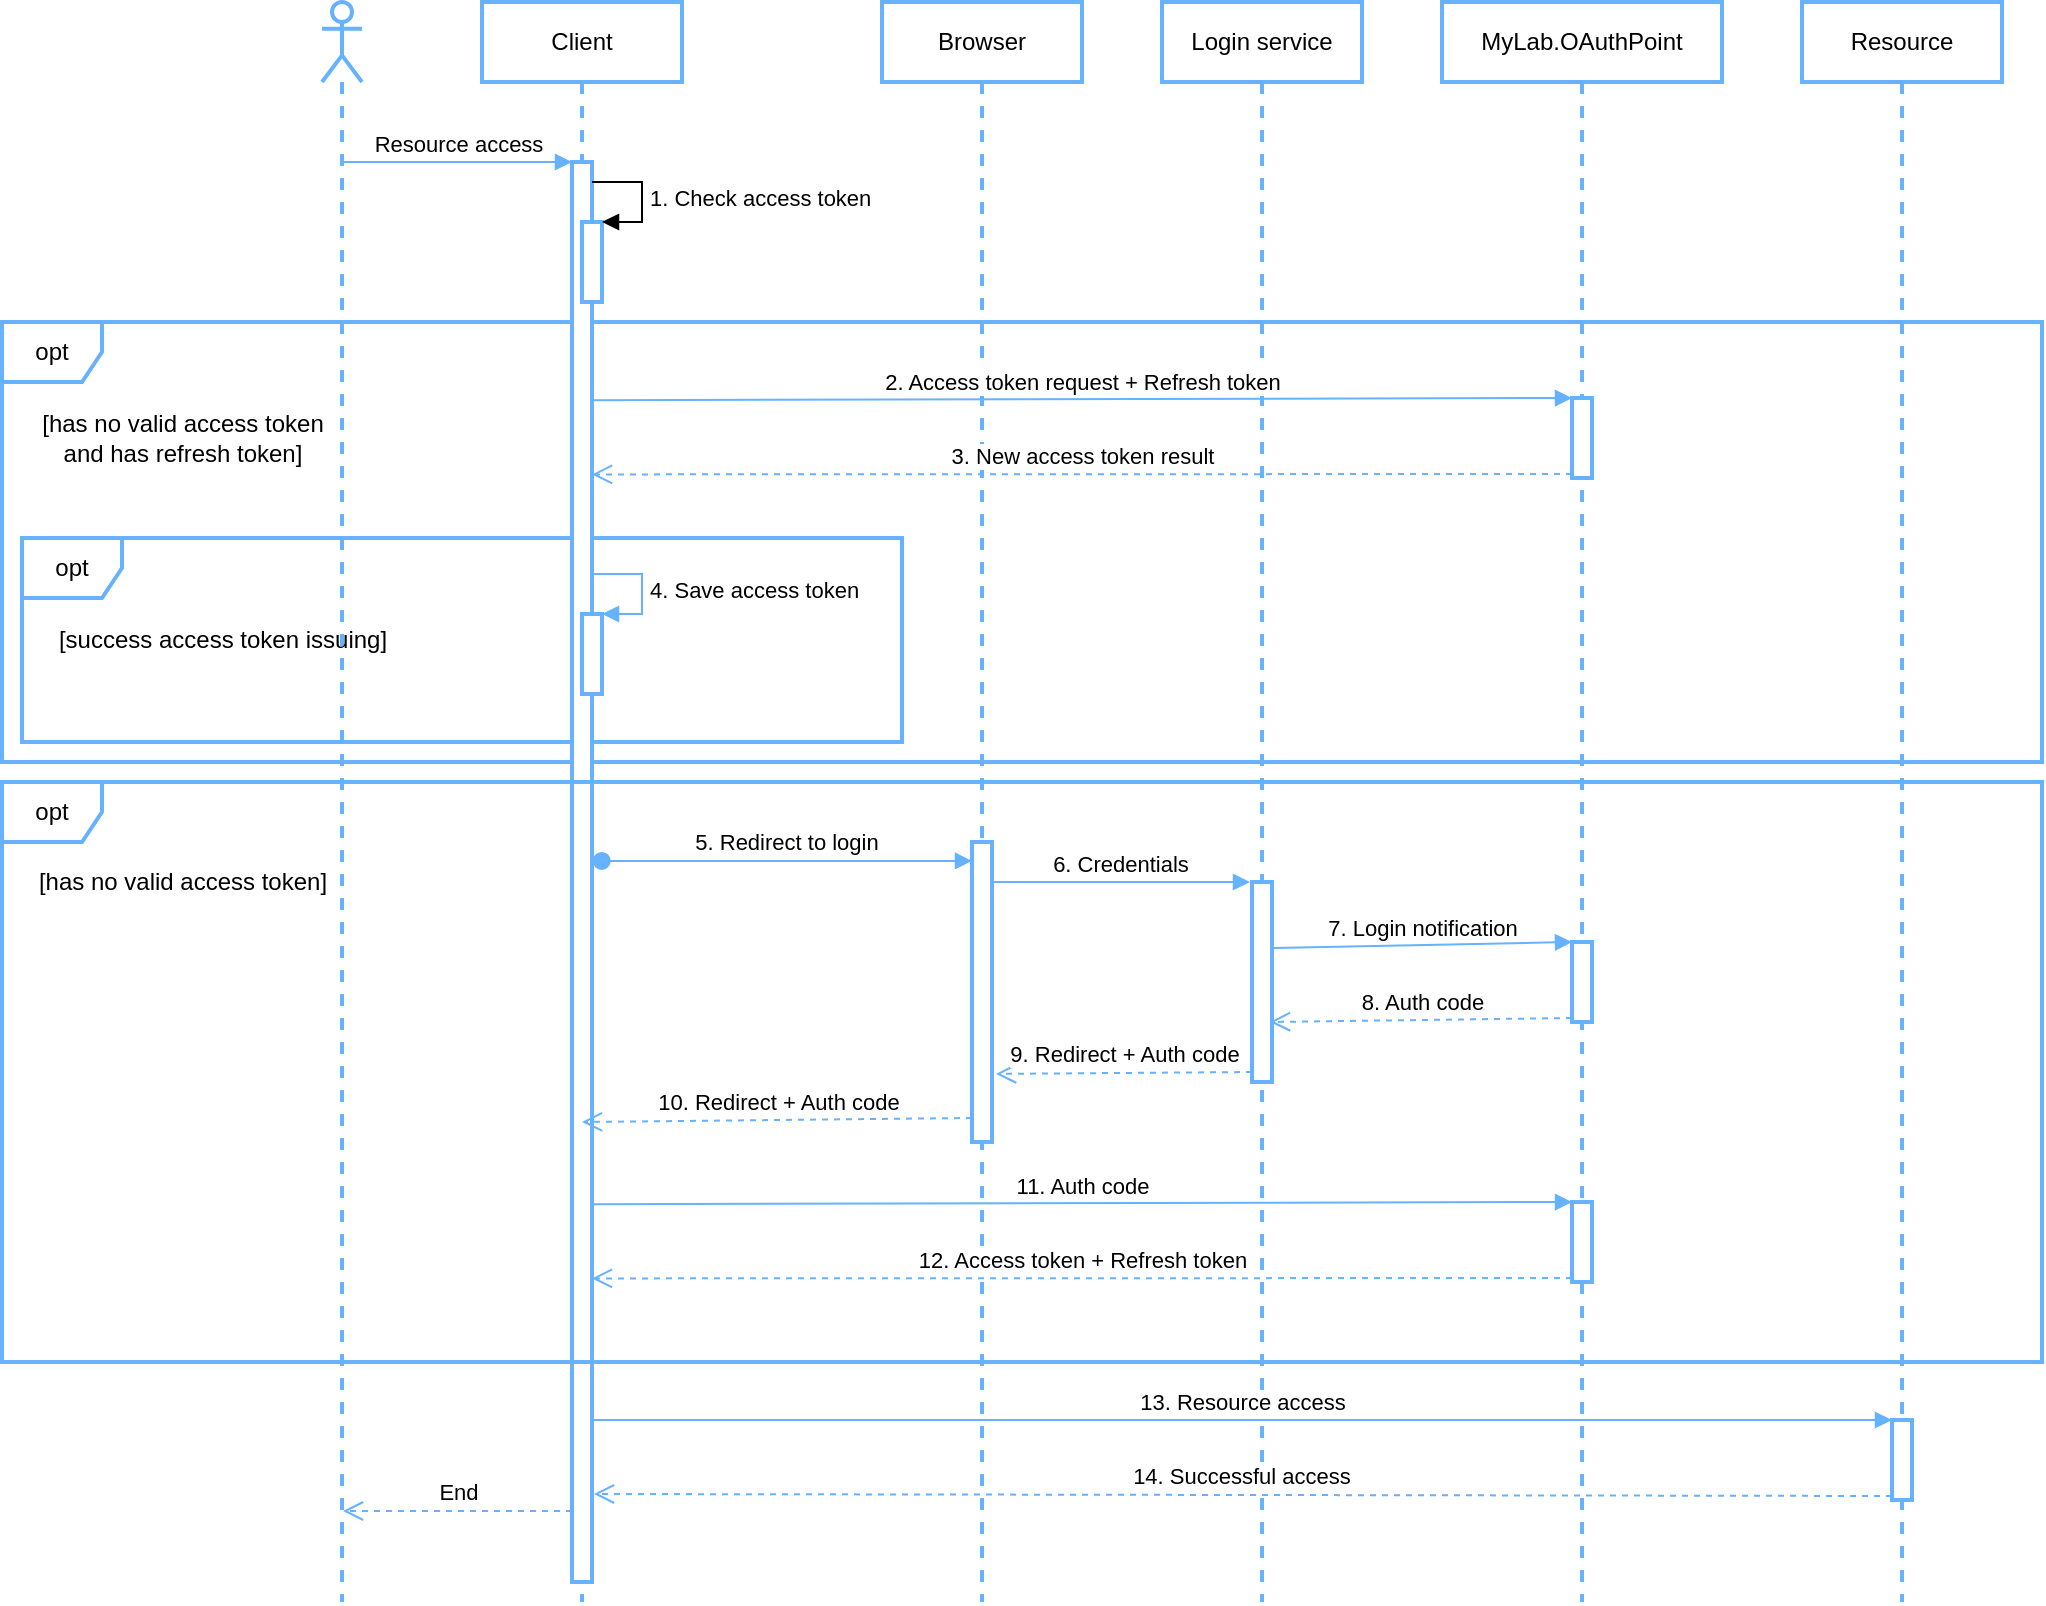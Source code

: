 <mxfile version="12.6.5" type="device" pages="4"><diagram id="ETTODQLD-xAEtqSpj9Vq" name="sequence"><mxGraphModel dx="1086" dy="966" grid="1" gridSize="10" guides="1" tooltips="1" connect="1" arrows="1" fold="1" page="1" pageScale="1" pageWidth="1100" pageHeight="850" math="0" shadow="0"><root><mxCell id="0"/><mxCell id="1" parent="0"/><mxCell id="AQwPCPI1l0afZpBtzrzy-68" value="opt" style="shape=umlFrame;whiteSpace=wrap;html=1;strokeColor=#66B2FF;strokeWidth=2;width=50;height=30;" parent="1" vertex="1"><mxGeometry x="40" y="298" width="440" height="102" as="geometry"/></mxCell><mxCell id="AQwPCPI1l0afZpBtzrzy-58" value="opt" style="shape=umlFrame;whiteSpace=wrap;html=1;strokeColor=#66B2FF;strokeWidth=2;width=50;height=30;" parent="1" vertex="1"><mxGeometry x="30" y="190" width="1020" height="220" as="geometry"/></mxCell><mxCell id="AQwPCPI1l0afZpBtzrzy-36" value="Client" style="shape=umlLifeline;perimeter=lifelinePerimeter;whiteSpace=wrap;html=1;container=1;collapsible=0;recursiveResize=0;outlineConnect=0;strokeColor=#66B2FF;strokeWidth=2;" parent="1" vertex="1"><mxGeometry x="270" y="30" width="100" height="800" as="geometry"/></mxCell><mxCell id="AQwPCPI1l0afZpBtzrzy-52" value="" style="html=1;points=[];perimeter=orthogonalPerimeter;strokeColor=#66B2FF;strokeWidth=2;" parent="AQwPCPI1l0afZpBtzrzy-36" vertex="1"><mxGeometry x="45" y="80" width="10" height="710" as="geometry"/></mxCell><mxCell id="AQwPCPI1l0afZpBtzrzy-55" value="" style="html=1;points=[];perimeter=orthogonalPerimeter;strokeColor=#66B2FF;strokeWidth=2;" parent="AQwPCPI1l0afZpBtzrzy-36" vertex="1"><mxGeometry x="50" y="110" width="10" height="40" as="geometry"/></mxCell><mxCell id="AQwPCPI1l0afZpBtzrzy-56" value="1. Check access token" style="edgeStyle=orthogonalEdgeStyle;html=1;align=left;spacingLeft=2;endArrow=block;rounded=0;entryX=1;entryY=0;" parent="AQwPCPI1l0afZpBtzrzy-36" target="AQwPCPI1l0afZpBtzrzy-55" edge="1"><mxGeometry relative="1" as="geometry"><mxPoint x="55" y="90" as="sourcePoint"/><Array as="points"><mxPoint x="80" y="90"/></Array></mxGeometry></mxCell><mxCell id="AQwPCPI1l0afZpBtzrzy-77" value="" style="html=1;points=[];perimeter=orthogonalPerimeter;strokeColor=#66B2FF;strokeWidth=2;" parent="AQwPCPI1l0afZpBtzrzy-36" vertex="1"><mxGeometry x="50" y="306" width="10" height="40" as="geometry"/></mxCell><mxCell id="AQwPCPI1l0afZpBtzrzy-78" value="4. Save access token" style="edgeStyle=orthogonalEdgeStyle;html=1;align=left;spacingLeft=2;endArrow=block;rounded=0;entryX=1;entryY=0;strokeColor=#66B2FF;" parent="AQwPCPI1l0afZpBtzrzy-36" target="AQwPCPI1l0afZpBtzrzy-77" edge="1"><mxGeometry relative="1" as="geometry"><mxPoint x="55" y="286" as="sourcePoint"/><Array as="points"><mxPoint x="80" y="286"/></Array></mxGeometry></mxCell><mxCell id="AQwPCPI1l0afZpBtzrzy-37" value="Browser" style="shape=umlLifeline;perimeter=lifelinePerimeter;whiteSpace=wrap;html=1;container=1;collapsible=0;recursiveResize=0;outlineConnect=0;strokeColor=#66B2FF;strokeWidth=2;" parent="1" vertex="1"><mxGeometry x="470" y="30" width="100" height="800" as="geometry"/></mxCell><mxCell id="AQwPCPI1l0afZpBtzrzy-38" value="Login service" style="shape=umlLifeline;perimeter=lifelinePerimeter;whiteSpace=wrap;html=1;container=1;collapsible=0;recursiveResize=0;outlineConnect=0;strokeColor=#66B2FF;strokeWidth=2;" parent="1" vertex="1"><mxGeometry x="610" y="30" width="100" height="800" as="geometry"/></mxCell><mxCell id="AQwPCPI1l0afZpBtzrzy-39" value="MyLab.OAuthPoint" style="shape=umlLifeline;perimeter=lifelinePerimeter;whiteSpace=wrap;html=1;container=1;collapsible=0;recursiveResize=0;outlineConnect=0;strokeColor=#66B2FF;strokeWidth=2;" parent="1" vertex="1"><mxGeometry x="750" y="30" width="140" height="800" as="geometry"/></mxCell><mxCell id="AQwPCPI1l0afZpBtzrzy-48" value="" style="shape=umlLifeline;participant=umlActor;perimeter=lifelinePerimeter;whiteSpace=wrap;html=1;container=1;collapsible=0;recursiveResize=0;verticalAlign=top;spacingTop=36;labelBackgroundColor=#ffffff;outlineConnect=0;strokeColor=#66B2FF;strokeWidth=2;" parent="1" vertex="1"><mxGeometry x="190" y="30" width="20" height="800" as="geometry"/></mxCell><mxCell id="AQwPCPI1l0afZpBtzrzy-53" value="Resource access" style="html=1;verticalAlign=bottom;endArrow=block;entryX=0;entryY=0;strokeColor=#66B2FF;" parent="1" source="AQwPCPI1l0afZpBtzrzy-48" target="AQwPCPI1l0afZpBtzrzy-52" edge="1"><mxGeometry relative="1" as="geometry"><mxPoint x="245" y="110" as="sourcePoint"/></mxGeometry></mxCell><mxCell id="AQwPCPI1l0afZpBtzrzy-54" value="End" style="html=1;verticalAlign=bottom;endArrow=open;dashed=1;endSize=8;exitX=0;exitY=0.95;strokeColor=#66B2FF;" parent="1" source="AQwPCPI1l0afZpBtzrzy-52" target="AQwPCPI1l0afZpBtzrzy-48" edge="1"><mxGeometry relative="1" as="geometry"><mxPoint x="245" y="186" as="targetPoint"/></mxGeometry></mxCell><mxCell id="AQwPCPI1l0afZpBtzrzy-62" value="Resource" style="shape=umlLifeline;perimeter=lifelinePerimeter;whiteSpace=wrap;html=1;container=1;collapsible=0;recursiveResize=0;outlineConnect=0;strokeColor=#66B2FF;strokeWidth=2;" parent="1" vertex="1"><mxGeometry x="930" y="30" width="100" height="800" as="geometry"/></mxCell><mxCell id="AQwPCPI1l0afZpBtzrzy-100" value="" style="html=1;points=[];perimeter=orthogonalPerimeter;strokeColor=#66B2FF;strokeWidth=2;" parent="AQwPCPI1l0afZpBtzrzy-62" vertex="1"><mxGeometry x="45" y="709" width="10" height="40" as="geometry"/></mxCell><mxCell id="AQwPCPI1l0afZpBtzrzy-74" value="" style="html=1;points=[];perimeter=orthogonalPerimeter;strokeColor=#66B2FF;strokeWidth=2;" parent="1" vertex="1"><mxGeometry x="815" y="228" width="10" height="40" as="geometry"/></mxCell><mxCell id="AQwPCPI1l0afZpBtzrzy-75" value="2. Access token request + Refresh token" style="html=1;verticalAlign=bottom;endArrow=block;entryX=0;entryY=0;strokeColor=#66B2FF;exitX=1.1;exitY=0.273;exitDx=0;exitDy=0;exitPerimeter=0;" parent="1" target="AQwPCPI1l0afZpBtzrzy-74" edge="1"><mxGeometry relative="1" as="geometry"><mxPoint x="326" y="229.1" as="sourcePoint"/></mxGeometry></mxCell><mxCell id="AQwPCPI1l0afZpBtzrzy-76" value="3. New access token result" style="html=1;verticalAlign=bottom;endArrow=open;dashed=1;endSize=8;exitX=0;exitY=0.95;strokeColor=#66B2FF;entryX=1;entryY=0.326;entryDx=0;entryDy=0;entryPerimeter=0;" parent="1" source="AQwPCPI1l0afZpBtzrzy-74" edge="1"><mxGeometry relative="1" as="geometry"><mxPoint x="325" y="266.2" as="targetPoint"/></mxGeometry></mxCell><mxCell id="AQwPCPI1l0afZpBtzrzy-70" value="[success access token issuing]" style="text;html=1;align=center;verticalAlign=middle;resizable=0;points=[];autosize=1;" parent="1" vertex="1"><mxGeometry x="50" y="339" width="180" height="20" as="geometry"/></mxCell><mxCell id="AQwPCPI1l0afZpBtzrzy-60" value="[has no valid access token &lt;br&gt;and has refresh token]" style="text;html=1;align=center;verticalAlign=middle;resizable=0;points=[];autosize=1;" parent="1" vertex="1"><mxGeometry x="40" y="233" width="160" height="30" as="geometry"/></mxCell><mxCell id="AQwPCPI1l0afZpBtzrzy-79" value="opt" style="shape=umlFrame;whiteSpace=wrap;html=1;strokeColor=#66B2FF;strokeWidth=2;width=50;height=30;" parent="1" vertex="1"><mxGeometry x="30" y="420" width="1020" height="290" as="geometry"/></mxCell><mxCell id="AQwPCPI1l0afZpBtzrzy-80" value="[has no valid access token]" style="text;html=1;align=center;verticalAlign=middle;resizable=0;points=[];autosize=1;" parent="1" vertex="1"><mxGeometry x="40" y="460" width="160" height="20" as="geometry"/></mxCell><mxCell id="AQwPCPI1l0afZpBtzrzy-88" value="" style="html=1;points=[];perimeter=orthogonalPerimeter;strokeColor=#66B2FF;strokeWidth=2;" parent="1" vertex="1"><mxGeometry x="515" y="450" width="10" height="150" as="geometry"/></mxCell><mxCell id="AQwPCPI1l0afZpBtzrzy-89" value="5. Redirect to login" style="html=1;verticalAlign=bottom;startArrow=oval;endArrow=block;startSize=8;strokeColor=#66B2FF;exitX=0.294;exitY=0.136;exitDx=0;exitDy=0;exitPerimeter=0;" parent="1" source="AQwPCPI1l0afZpBtzrzy-79" target="AQwPCPI1l0afZpBtzrzy-88" edge="1"><mxGeometry relative="1" as="geometry"><mxPoint x="605" y="450" as="sourcePoint"/></mxGeometry></mxCell><mxCell id="AQwPCPI1l0afZpBtzrzy-90" value="" style="html=1;points=[];perimeter=orthogonalPerimeter;strokeColor=#66B2FF;strokeWidth=2;" parent="1" vertex="1"><mxGeometry x="655" y="470" width="10" height="100" as="geometry"/></mxCell><mxCell id="AQwPCPI1l0afZpBtzrzy-91" value="6. Credentials" style="html=1;verticalAlign=bottom;endArrow=block;entryX=0;entryY=0;strokeColor=#66B2FF;" parent="1" edge="1"><mxGeometry relative="1" as="geometry"><mxPoint x="524" y="470" as="sourcePoint"/><mxPoint x="654" y="470" as="targetPoint"/></mxGeometry></mxCell><mxCell id="AQwPCPI1l0afZpBtzrzy-92" value="9. Redirect + Auth code" style="html=1;verticalAlign=bottom;endArrow=open;dashed=1;endSize=8;exitX=0;exitY=0.95;strokeColor=#66B2FF;entryX=1.2;entryY=0.773;entryDx=0;entryDy=0;entryPerimeter=0;" parent="1" source="AQwPCPI1l0afZpBtzrzy-90" target="AQwPCPI1l0afZpBtzrzy-88" edge="1"><mxGeometry relative="1" as="geometry"><mxPoint x="585" y="546" as="targetPoint"/></mxGeometry></mxCell><mxCell id="AQwPCPI1l0afZpBtzrzy-93" value="" style="html=1;points=[];perimeter=orthogonalPerimeter;strokeColor=#66B2FF;strokeWidth=2;" parent="1" vertex="1"><mxGeometry x="815" y="500" width="10" height="40" as="geometry"/></mxCell><mxCell id="AQwPCPI1l0afZpBtzrzy-94" value="7. Login notification" style="html=1;verticalAlign=bottom;endArrow=block;entryX=0;entryY=0;strokeColor=#66B2FF;exitX=1.1;exitY=0.33;exitDx=0;exitDy=0;exitPerimeter=0;" parent="1" source="AQwPCPI1l0afZpBtzrzy-90" target="AQwPCPI1l0afZpBtzrzy-93" edge="1"><mxGeometry relative="1" as="geometry"><mxPoint x="664" y="500" as="sourcePoint"/></mxGeometry></mxCell><mxCell id="AQwPCPI1l0afZpBtzrzy-95" value="8. Auth code" style="html=1;verticalAlign=bottom;endArrow=open;dashed=1;endSize=8;exitX=0;exitY=0.95;strokeColor=#66B2FF;entryX=0.9;entryY=0.7;entryDx=0;entryDy=0;entryPerimeter=0;" parent="1" source="AQwPCPI1l0afZpBtzrzy-93" target="AQwPCPI1l0afZpBtzrzy-90" edge="1"><mxGeometry relative="1" as="geometry"><mxPoint x="775" y="576" as="targetPoint"/></mxGeometry></mxCell><mxCell id="AQwPCPI1l0afZpBtzrzy-96" value="10. Redirect + Auth code" style="html=1;verticalAlign=bottom;endArrow=open;dashed=1;endSize=8;strokeColor=#66B2FF;exitX=0;exitY=0.92;exitDx=0;exitDy=0;exitPerimeter=0;" parent="1" source="AQwPCPI1l0afZpBtzrzy-88" edge="1"><mxGeometry relative="1" as="geometry"><mxPoint x="660" y="590" as="sourcePoint"/><mxPoint x="320" y="590" as="targetPoint"/></mxGeometry></mxCell><mxCell id="AQwPCPI1l0afZpBtzrzy-97" value="" style="html=1;points=[];perimeter=orthogonalPerimeter;strokeColor=#66B2FF;strokeWidth=2;" parent="1" vertex="1"><mxGeometry x="815" y="630" width="10" height="40" as="geometry"/></mxCell><mxCell id="AQwPCPI1l0afZpBtzrzy-98" value="11. Auth code" style="html=1;verticalAlign=bottom;endArrow=block;entryX=0;entryY=0;strokeColor=#66B2FF;exitX=1.1;exitY=0.273;exitDx=0;exitDy=0;exitPerimeter=0;" parent="1" target="AQwPCPI1l0afZpBtzrzy-97" edge="1"><mxGeometry relative="1" as="geometry"><mxPoint x="326" y="631.1" as="sourcePoint"/></mxGeometry></mxCell><mxCell id="AQwPCPI1l0afZpBtzrzy-99" value="12. Access token + Refresh token" style="html=1;verticalAlign=bottom;endArrow=open;dashed=1;endSize=8;exitX=0;exitY=0.95;strokeColor=#66B2FF;entryX=1;entryY=0.326;entryDx=0;entryDy=0;entryPerimeter=0;" parent="1" source="AQwPCPI1l0afZpBtzrzy-97" edge="1"><mxGeometry relative="1" as="geometry"><mxPoint x="325" y="668.2" as="targetPoint"/></mxGeometry></mxCell><mxCell id="AQwPCPI1l0afZpBtzrzy-101" value="13. Resource access" style="html=1;verticalAlign=bottom;endArrow=block;entryX=0;entryY=0;strokeColor=#66B2FF;" parent="1" target="AQwPCPI1l0afZpBtzrzy-100" edge="1"><mxGeometry relative="1" as="geometry"><mxPoint x="325" y="739" as="sourcePoint"/></mxGeometry></mxCell><mxCell id="AQwPCPI1l0afZpBtzrzy-102" value="14. Successful access&amp;nbsp;" style="html=1;verticalAlign=bottom;endArrow=open;dashed=1;endSize=8;exitX=0;exitY=0.95;strokeColor=#66B2FF;entryX=1.1;entryY=0.938;entryDx=0;entryDy=0;entryPerimeter=0;" parent="1" source="AQwPCPI1l0afZpBtzrzy-100" target="AQwPCPI1l0afZpBtzrzy-52" edge="1"><mxGeometry relative="1" as="geometry"><mxPoint x="326" y="781" as="targetPoint"/></mxGeometry></mxCell></root></mxGraphModel></diagram><diagram id="n10ezwelV6d7psEtxVkx" name="blocks"><mxGraphModel dx="1086" dy="806" grid="1" gridSize="10" guides="1" tooltips="1" connect="1" arrows="1" fold="1" page="1" pageScale="1" pageWidth="1100" pageHeight="850" math="0" shadow="0"><root><mxCell id="SM2l0UA_jZSXoz18vh2u-0"/><mxCell id="SM2l0UA_jZSXoz18vh2u-1" parent="SM2l0UA_jZSXoz18vh2u-0"/><mxCell id="oREtHn6B45bSnu32f5So-7" value="Server" style="rounded=0;whiteSpace=wrap;html=1;strokeWidth=2;verticalAlign=top;align=left;dashed=1;fillColor=#FAFAFA;strokeColor=#CCCCCC;fontColor=#333333;" parent="SM2l0UA_jZSXoz18vh2u-1" vertex="1"><mxGeometry x="410" y="140" width="410" height="520" as="geometry"/></mxCell><mxCell id="oREtHn6B45bSnu32f5So-8" value="Nginx" style="rounded=0;whiteSpace=wrap;html=1;dashed=1;strokeWidth=2;align=center;fillColor=#FFFFFF;strokeColor=#66B2FF;fontColor=#333333;" parent="SM2l0UA_jZSXoz18vh2u-1" vertex="1"><mxGeometry x="360" y="220" width="100" height="320" as="geometry"/></mxCell><mxCell id="oREtHn6B45bSnu32f5So-0" style="edgeStyle=orthogonalEdgeStyle;rounded=0;orthogonalLoop=1;jettySize=auto;html=1;entryX=0;entryY=0.5;entryDx=0;entryDy=0;strokeColor=#66B2FF;" parent="SM2l0UA_jZSXoz18vh2u-1" source="Ou-Yu4lU-Yr_yHrJ3Fce-13" target="Ou-Yu4lU-Yr_yHrJ3Fce-0" edge="1"><mxGeometry relative="1" as="geometry"/></mxCell><mxCell id="oREtHn6B45bSnu32f5So-2" style="edgeStyle=orthogonalEdgeStyle;rounded=0;orthogonalLoop=1;jettySize=auto;html=1;exitX=0.25;exitY=1;exitDx=0;exitDy=0;entryX=0.25;entryY=0;entryDx=0;entryDy=0;strokeColor=#66B2FF;" parent="SM2l0UA_jZSXoz18vh2u-1" source="Ou-Yu4lU-Yr_yHrJ3Fce-13" target="Ou-Yu4lU-Yr_yHrJ3Fce-3" edge="1"><mxGeometry relative="1" as="geometry"/></mxCell><mxCell id="Ou-Yu4lU-Yr_yHrJ3Fce-13" value="Browser" style="rounded=0;whiteSpace=wrap;html=1;strokeColor=#66B2FF;strokeWidth=2;" parent="SM2l0UA_jZSXoz18vh2u-1" vertex="1"><mxGeometry x="200" y="225" width="120" height="60" as="geometry"/></mxCell><mxCell id="mwoZt-5UGAX-ov3TNDPl-4" style="edgeStyle=orthogonalEdgeStyle;rounded=0;orthogonalLoop=1;jettySize=auto;html=1;exitX=0.25;exitY=1;exitDx=0;exitDy=0;entryX=0.5;entryY=0;entryDx=0;entryDy=0;strokeColor=#66B2FF;" edge="1" parent="SM2l0UA_jZSXoz18vh2u-1" source="Ou-Yu4lU-Yr_yHrJ3Fce-0" target="mwoZt-5UGAX-ov3TNDPl-0"><mxGeometry relative="1" as="geometry"/></mxCell><mxCell id="mwoZt-5UGAX-ov3TNDPl-5" style="edgeStyle=orthogonalEdgeStyle;rounded=0;orthogonalLoop=1;jettySize=auto;html=1;exitX=0.75;exitY=1;exitDx=0;exitDy=0;entryX=0.5;entryY=0;entryDx=0;entryDy=0;strokeColor=#66B2FF;" edge="1" parent="SM2l0UA_jZSXoz18vh2u-1" source="Ou-Yu4lU-Yr_yHrJ3Fce-0" target="mwoZt-5UGAX-ov3TNDPl-1"><mxGeometry relative="1" as="geometry"/></mxCell><mxCell id="Ou-Yu4lU-Yr_yHrJ3Fce-0" value="Login service" style="rounded=0;whiteSpace=wrap;html=1;strokeWidth=2;strokeColor=#66B2FF;" parent="SM2l0UA_jZSXoz18vh2u-1" vertex="1"><mxGeometry x="560" y="225" width="120" height="60" as="geometry"/></mxCell><mxCell id="mwoZt-5UGAX-ov3TNDPl-8" style="edgeStyle=orthogonalEdgeStyle;rounded=0;orthogonalLoop=1;jettySize=auto;html=1;exitX=0.5;exitY=1;exitDx=0;exitDy=0;entryX=0.5;entryY=0;entryDx=0;entryDy=0;strokeColor=#66B2FF;" edge="1" parent="SM2l0UA_jZSXoz18vh2u-1" source="Ou-Yu4lU-Yr_yHrJ3Fce-1" target="Ou-Yu4lU-Yr_yHrJ3Fce-2"><mxGeometry relative="1" as="geometry"/></mxCell><mxCell id="Ou-Yu4lU-Yr_yHrJ3Fce-1" value="MyLab.OAuthPoint" style="rounded=0;whiteSpace=wrap;html=1;strokeWidth=2;strokeColor=#66B2FF;fillColor=#FFFFFF;" parent="SM2l0UA_jZSXoz18vh2u-1" vertex="1"><mxGeometry x="560" y="355" width="120" height="185" as="geometry"/></mxCell><mxCell id="Ou-Yu4lU-Yr_yHrJ3Fce-2" value="Redis" style="rounded=0;whiteSpace=wrap;html=1;strokeWidth=2;strokeColor=#66B2FF;" parent="SM2l0UA_jZSXoz18vh2u-1" vertex="1"><mxGeometry x="560" y="580" width="120" height="60" as="geometry"/></mxCell><mxCell id="oREtHn6B45bSnu32f5So-3" style="edgeStyle=orthogonalEdgeStyle;rounded=0;orthogonalLoop=1;jettySize=auto;html=1;exitX=0.75;exitY=0;exitDx=0;exitDy=0;entryX=0.75;entryY=1;entryDx=0;entryDy=0;strokeColor=#66B2FF;" parent="SM2l0UA_jZSXoz18vh2u-1" source="Ou-Yu4lU-Yr_yHrJ3Fce-3" target="Ou-Yu4lU-Yr_yHrJ3Fce-13" edge="1"><mxGeometry relative="1" as="geometry"/></mxCell><mxCell id="mwoZt-5UGAX-ov3TNDPl-6" style="edgeStyle=orthogonalEdgeStyle;rounded=0;orthogonalLoop=1;jettySize=auto;html=1;exitX=1;exitY=0.75;exitDx=0;exitDy=0;entryX=0;entryY=0.5;entryDx=0;entryDy=0;strokeColor=#66B2FF;" edge="1" parent="SM2l0UA_jZSXoz18vh2u-1" source="Ou-Yu4lU-Yr_yHrJ3Fce-3" target="mwoZt-5UGAX-ov3TNDPl-3"><mxGeometry relative="1" as="geometry"/></mxCell><mxCell id="mwoZt-5UGAX-ov3TNDPl-7" style="edgeStyle=orthogonalEdgeStyle;rounded=0;orthogonalLoop=1;jettySize=auto;html=1;exitX=1;exitY=0.25;exitDx=0;exitDy=0;entryX=0;entryY=0.5;entryDx=0;entryDy=0;strokeColor=#66B2FF;" edge="1" parent="SM2l0UA_jZSXoz18vh2u-1" source="Ou-Yu4lU-Yr_yHrJ3Fce-3" target="mwoZt-5UGAX-ov3TNDPl-2"><mxGeometry relative="1" as="geometry"/></mxCell><mxCell id="Ou-Yu4lU-Yr_yHrJ3Fce-3" value="Client" style="rounded=0;whiteSpace=wrap;html=1;strokeColor=#66B2FF;strokeWidth=2;" parent="SM2l0UA_jZSXoz18vh2u-1" vertex="1"><mxGeometry x="200" y="356" width="120" height="185" as="geometry"/></mxCell><mxCell id="Ou-Yu4lU-Yr_yHrJ3Fce-9" value="Need to develop" style="whiteSpace=wrap;html=1;shape=mxgraph.basic.roundRectCallout;dx=30;dy=15;size=5;boundedLbl=1;strokeColor=#9AC7BF;strokeWidth=2;dashed=1;dashPattern=1 1;" parent="SM2l0UA_jZSXoz18vh2u-1" vertex="1"><mxGeometry x="690" y="210" width="120" height="60" as="geometry"/></mxCell><mxCell id="oREtHn6B45bSnu32f5So-4" value="Need to deploy" style="whiteSpace=wrap;html=1;shape=mxgraph.basic.roundRectCallout;dx=30;dy=15;size=5;boundedLbl=1;strokeColor=#9AC7BF;strokeWidth=2;dashed=1;dashPattern=1 1;" parent="SM2l0UA_jZSXoz18vh2u-1" vertex="1"><mxGeometry x="690" y="560" width="120" height="60" as="geometry"/></mxCell><mxCell id="oREtHn6B45bSnu32f5So-9" value="Need to deploy and tune" style="whiteSpace=wrap;html=1;shape=mxgraph.basic.roundRectCallout;dx=30;dy=15;size=5;boundedLbl=1;strokeColor=#9AC7BF;strokeWidth=2;dashed=1;dashPattern=1 1;" parent="SM2l0UA_jZSXoz18vh2u-1" vertex="1"><mxGeometry x="460" y="160" width="160" height="60" as="geometry"/></mxCell><mxCell id="mwoZt-5UGAX-ov3TNDPl-0" value="login" style="rounded=0;whiteSpace=wrap;html=1;strokeWidth=2;strokeColor=#66B2FF;dashed=1;dashPattern=1 2;" vertex="1" parent="SM2l0UA_jZSXoz18vh2u-1"><mxGeometry x="560" y="330" width="60" height="25" as="geometry"/></mxCell><mxCell id="mwoZt-5UGAX-ov3TNDPl-1" value="revoke" style="rounded=0;whiteSpace=wrap;html=1;strokeWidth=2;strokeColor=#66B2FF;dashed=1;dashPattern=1 2;" vertex="1" parent="SM2l0UA_jZSXoz18vh2u-1"><mxGeometry x="620" y="330" width="60" height="25" as="geometry"/></mxCell><mxCell id="mwoZt-5UGAX-ov3TNDPl-2" value="issue" style="rounded=0;whiteSpace=wrap;html=1;strokeWidth=2;strokeColor=#66B2FF;dashed=1;dashPattern=1 2;" vertex="1" parent="SM2l0UA_jZSXoz18vh2u-1"><mxGeometry x="500" y="355" width="60" height="95" as="geometry"/></mxCell><mxCell id="mwoZt-5UGAX-ov3TNDPl-3" value="reissue" style="rounded=0;whiteSpace=wrap;html=1;strokeWidth=2;strokeColor=#66B2FF;dashed=1;dashPattern=1 2;" vertex="1" parent="SM2l0UA_jZSXoz18vh2u-1"><mxGeometry x="500" y="450" width="60" height="90" as="geometry"/></mxCell></root></mxGraphModel></diagram><diagram id="hLm1s1pC5WZq_2ERKlJ2" name="auth-code-flow"><mxGraphModel dx="2942" dy="1182" grid="1" gridSize="10" guides="1" tooltips="1" connect="1" arrows="1" fold="1" page="1" pageScale="1" pageWidth="850" pageHeight="1100" math="0" shadow="0"><root><mxCell id="T5i3cOh_BInzLYLDGVy8-0"/><mxCell id="T5i3cOh_BInzLYLDGVy8-1" parent="T5i3cOh_BInzLYLDGVy8-0"/><mxCell id="T5i3cOh_BInzLYLDGVy8-4" value="OAuthPoint" style="swimlane;startSize=20;" parent="T5i3cOh_BInzLYLDGVy8-1" vertex="1"><mxGeometry x="539" y="59" width="310" height="981" as="geometry"/></mxCell><mxCell id="T5i3cOh_BInzLYLDGVy8-58" value="" style="edgeStyle=orthogonalEdgeStyle;rounded=0;orthogonalLoop=1;jettySize=auto;html=1;strokeWidth=2;exitX=0.5;exitY=1;exitDx=0;exitDy=0;entryX=0;entryY=0.5;entryDx=0;entryDy=0;" parent="T5i3cOh_BInzLYLDGVy8-4" source="T5i3cOh_BInzLYLDGVy8-112" target="T5i3cOh_BInzLYLDGVy8-57" edge="1"><mxGeometry relative="1" as="geometry"/></mxCell><mxCell id="T5i3cOh_BInzLYLDGVy8-119" style="edgeStyle=orthogonalEdgeStyle;rounded=0;jumpStyle=none;jumpSize=6;orthogonalLoop=1;jettySize=auto;html=1;startArrow=none;startFill=0;endArrow=open;endFill=0;strokeWidth=2;" parent="T5i3cOh_BInzLYLDGVy8-4" source="T5i3cOh_BInzLYLDGVy8-53" target="T5i3cOh_BInzLYLDGVy8-118" edge="1"><mxGeometry relative="1" as="geometry"/></mxCell><mxCell id="T5i3cOh_BInzLYLDGVy8-131" style="edgeStyle=orthogonalEdgeStyle;rounded=0;jumpStyle=none;jumpSize=6;orthogonalLoop=1;jettySize=auto;html=1;entryX=0.5;entryY=0;entryDx=0;entryDy=0;startArrow=none;startFill=0;endArrow=classic;endFill=1;strokeWidth=2;fontSize=24;exitX=0;exitY=0.5;exitDx=0;exitDy=0;" parent="T5i3cOh_BInzLYLDGVy8-4" source="T5i3cOh_BInzLYLDGVy8-53" target="T5i3cOh_BInzLYLDGVy8-112" edge="1"><mxGeometry relative="1" as="geometry"/></mxCell><mxCell id="T5i3cOh_BInzLYLDGVy8-53" value="Login" style="shape=ext;rounded=1;html=1;whiteSpace=wrap;strokeWidth=3;" parent="T5i3cOh_BInzLYLDGVy8-4" vertex="1"><mxGeometry x="80" y="380" width="120" height="50" as="geometry"/></mxCell><mxCell id="T5i3cOh_BInzLYLDGVy8-57" value="Return 302 onto redirect_uri" style="shape=ext;rounded=1;html=1;whiteSpace=wrap;strokeWidth=3;" parent="T5i3cOh_BInzLYLDGVy8-4" vertex="1"><mxGeometry x="80" y="500" width="120" height="50" as="geometry"/></mxCell><mxCell id="T5i3cOh_BInzLYLDGVy8-78" value="Token Issuing" style="shape=ext;rounded=1;html=1;whiteSpace=wrap;strokeWidth=3;" parent="T5i3cOh_BInzLYLDGVy8-4" vertex="1"><mxGeometry x="80" y="775" width="120" height="50" as="geometry"/></mxCell><mxCell id="T5i3cOh_BInzLYLDGVy8-112" value="Successful" style="shape=mxgraph.bpmn.shape;html=1;verticalLabelPosition=middle;labelBackgroundColor=#ffffff;verticalAlign=middle;align=left;perimeter=ellipsePerimeter;outlineConnect=0;outline=throwing;symbol=general;strokeColor=#CC6600;strokeWidth=2;fillColor=#FFB366;labelPosition=right;spacingRight=5;spacingLeft=5;" parent="T5i3cOh_BInzLYLDGVy8-4" vertex="1"><mxGeometry x="20" y="460" width="30" height="30" as="geometry"/></mxCell><mxCell id="T5i3cOh_BInzLYLDGVy8-122" style="edgeStyle=orthogonalEdgeStyle;rounded=0;jumpStyle=none;jumpSize=6;orthogonalLoop=1;jettySize=auto;html=1;exitX=0.5;exitY=1;exitDx=0;exitDy=0;entryX=1;entryY=0.5;entryDx=0;entryDy=0;startArrow=none;startFill=0;endArrow=open;endFill=0;strokeWidth=2;" parent="T5i3cOh_BInzLYLDGVy8-4" source="T5i3cOh_BInzLYLDGVy8-118" target="T5i3cOh_BInzLYLDGVy8-57" edge="1"><mxGeometry relative="1" as="geometry"><mxPoint x="245" y="550" as="targetPoint"/></mxGeometry></mxCell><mxCell id="T5i3cOh_BInzLYLDGVy8-118" value="Failed" style="shape=mxgraph.bpmn.shape;html=1;verticalLabelPosition=bottom;labelBackgroundColor=#ffffff;verticalAlign=top;align=center;perimeter=ellipsePerimeter;outlineConnect=0;outline=throwing;symbol=general;strokeColor=#CC6600;strokeWidth=2;fillColor=#FFB366;labelPosition=center;spacingRight=5;spacingLeft=5;" parent="T5i3cOh_BInzLYLDGVy8-4" vertex="1"><mxGeometry x="235" y="390" width="30" height="30" as="geometry"/></mxCell><mxCell id="T5i3cOh_BInzLYLDGVy8-108" value="error,&lt;br&gt;error_description" style="shape=note;whiteSpace=wrap;html=1;backgroundOutline=1;darkOpacity=0.05;strokeWidth=2;" parent="T5i3cOh_BInzLYLDGVy8-4" vertex="1"><mxGeometry x="200" y="241" width="100" height="100" as="geometry"/></mxCell><mxCell id="T5i3cOh_BInzLYLDGVy8-128" style="edgeStyle=orthogonalEdgeStyle;rounded=0;jumpStyle=none;jumpSize=6;orthogonalLoop=1;jettySize=auto;html=1;entryX=0.5;entryY=0;entryDx=0;entryDy=0;startArrow=none;startFill=0;endArrow=none;endFill=0;strokeWidth=2;dashed=1;" parent="T5i3cOh_BInzLYLDGVy8-4" source="T5i3cOh_BInzLYLDGVy8-108" target="T5i3cOh_BInzLYLDGVy8-118" edge="1"><mxGeometry relative="1" as="geometry"/></mxCell><mxCell id="T5i3cOh_BInzLYLDGVy8-133" value="access_token,&lt;br&gt;refresh_token,&lt;br&gt;id_token" style="shape=note;whiteSpace=wrap;html=1;backgroundOutline=1;darkOpacity=0.05;strokeWidth=2;" parent="T5i3cOh_BInzLYLDGVy8-4" vertex="1"><mxGeometry x="94.5" y="611" width="91" height="100" as="geometry"/></mxCell><mxCell id="T5i3cOh_BInzLYLDGVy8-135" style="edgeStyle=orthogonalEdgeStyle;rounded=0;jumpStyle=none;jumpSize=6;orthogonalLoop=1;jettySize=auto;html=1;dashed=1;startArrow=none;startFill=0;endArrow=classic;endFill=1;strokeWidth=2;fontSize=24;entryX=0.5;entryY=0;entryDx=0;entryDy=0;" parent="T5i3cOh_BInzLYLDGVy8-4" source="T5i3cOh_BInzLYLDGVy8-133" target="T5i3cOh_BInzLYLDGVy8-78" edge="1"><mxGeometry relative="1" as="geometry"><mxPoint x="34.5" y="871" as="targetPoint"/></mxGeometry></mxCell><mxCell id="T5i3cOh_BInzLYLDGVy8-3" value="Client" style="swimlane;startSize=20;" parent="T5i3cOh_BInzLYLDGVy8-1" vertex="1"><mxGeometry x="370" y="59" width="160" height="981" as="geometry"/></mxCell><mxCell id="T5i3cOh_BInzLYLDGVy8-38" value="" style="edgeStyle=orthogonalEdgeStyle;rounded=0;orthogonalLoop=1;jettySize=auto;html=1;entryX=0.5;entryY=0;entryDx=0;entryDy=0;exitX=0.5;exitY=1;exitDx=0;exitDy=0;strokeWidth=2;" parent="T5i3cOh_BInzLYLDGVy8-3" source="T5i3cOh_BInzLYLDGVy8-42" target="T5i3cOh_BInzLYLDGVy8-37" edge="1"><mxGeometry relative="1" as="geometry"><mxPoint x="80" y="260" as="sourcePoint"/></mxGeometry></mxCell><mxCell id="T5i3cOh_BInzLYLDGVy8-37" value="Return 401" style="shape=ext;rounded=1;html=1;whiteSpace=wrap;strokeWidth=3;" parent="T5i3cOh_BInzLYLDGVy8-3" vertex="1"><mxGeometry x="20" y="240" width="120" height="50" as="geometry"/></mxCell><mxCell id="T5i3cOh_BInzLYLDGVy8-42" value="Request is&lt;br&gt;unauthorized" style="shape=mxgraph.bpmn.shape;html=1;verticalLabelPosition=bottom;labelBackgroundColor=#ffffff;verticalAlign=top;align=center;perimeter=ellipsePerimeter;outlineConnect=0;outline=throwing;symbol=general;fillColor=#FFB366;labelPosition=center;spacingRight=5;" parent="T5i3cOh_BInzLYLDGVy8-3" vertex="1"><mxGeometry x="65" y="150" width="30" height="30" as="geometry"/></mxCell><mxCell id="T5i3cOh_BInzLYLDGVy8-90" style="edgeStyle=orthogonalEdgeStyle;rounded=0;orthogonalLoop=1;jettySize=auto;html=1;entryX=0.5;entryY=0;entryDx=0;entryDy=0;" parent="T5i3cOh_BInzLYLDGVy8-3" source="T5i3cOh_BInzLYLDGVy8-74" target="T5i3cOh_BInzLYLDGVy8-95" edge="1"><mxGeometry relative="1" as="geometry"><mxPoint x="80" y="815" as="targetPoint"/></mxGeometry></mxCell><mxCell id="T5i3cOh_BInzLYLDGVy8-74" value="Request &lt;br&gt;/token" style="shape=ext;rounded=1;html=1;whiteSpace=wrap;strokeWidth=3;" parent="T5i3cOh_BInzLYLDGVy8-3" vertex="1"><mxGeometry x="20" y="775" width="120" height="50" as="geometry"/></mxCell><mxCell id="T5i3cOh_BInzLYLDGVy8-95" value="Issuing tokens&amp;nbsp;&lt;br&gt;response" style="shape=mxgraph.bpmn.shape;html=1;verticalLabelPosition=bottom;labelBackgroundColor=#ffffff;verticalAlign=top;align=center;perimeter=ellipsePerimeter;outlineConnect=0;outline=catching;symbol=message;fillColor=#FFB366;" parent="T5i3cOh_BInzLYLDGVy8-3" vertex="1"><mxGeometry x="65" y="855" width="30" height="30" as="geometry"/></mxCell><mxCell id="T5i3cOh_BInzLYLDGVy8-126" value="auth_code" style="shape=note;whiteSpace=wrap;html=1;backgroundOutline=1;darkOpacity=0.05;strokeWidth=2;" parent="T5i3cOh_BInzLYLDGVy8-3" vertex="1"><mxGeometry x="95" y="425" width="80" height="100" as="geometry"/></mxCell><mxCell id="T5i3cOh_BInzLYLDGVy8-2" value="User Agent" style="swimlane;startSize=20;" parent="T5i3cOh_BInzLYLDGVy8-1" vertex="1"><mxGeometry y="59" width="360" height="981" as="geometry"><mxRectangle x="40" y="50" width="100" height="20" as="alternateBounds"/></mxGeometry></mxCell><mxCell id="T5i3cOh_BInzLYLDGVy8-32" style="edgeStyle=orthogonalEdgeStyle;rounded=0;orthogonalLoop=1;jettySize=auto;html=1;entryX=0.5;entryY=0;entryDx=0;entryDy=0;strokeWidth=2;" parent="T5i3cOh_BInzLYLDGVy8-2" source="T5i3cOh_BInzLYLDGVy8-6" target="T5i3cOh_BInzLYLDGVy8-29" edge="1"><mxGeometry relative="1" as="geometry"/></mxCell><mxCell id="T5i3cOh_BInzLYLDGVy8-6" value="Start" style="shape=mxgraph.bpmn.shape;html=1;verticalLabelPosition=middle;labelBackgroundColor=#ffffff;verticalAlign=middle;align=right;perimeter=ellipsePerimeter;outlineConnect=0;outline=standard;symbol=general;fillColor=#00CC00;strokeColor=#000000;strokeWidth=2;labelPosition=left;spacingLeft=0;spacingRight=5;" parent="T5i3cOh_BInzLYLDGVy8-2" vertex="1"><mxGeometry x="235" y="30" width="30" height="30" as="geometry"/></mxCell><mxCell id="T5i3cOh_BInzLYLDGVy8-83" style="edgeStyle=orthogonalEdgeStyle;rounded=0;orthogonalLoop=1;jettySize=auto;html=1;entryX=0.5;entryY=0;entryDx=0;entryDy=0;strokeWidth=2;" parent="T5i3cOh_BInzLYLDGVy8-2" source="T5i3cOh_BInzLYLDGVy8-29" target="T5i3cOh_BInzLYLDGVy8-85" edge="1"><mxGeometry relative="1" as="geometry"/></mxCell><mxCell id="T5i3cOh_BInzLYLDGVy8-29" value="Request resource" style="shape=ext;rounded=1;html=1;whiteSpace=wrap;strokeWidth=3;" parent="T5i3cOh_BInzLYLDGVy8-2" vertex="1"><mxGeometry x="190" y="100" width="120" height="50" as="geometry"/></mxCell><mxCell id="T5i3cOh_BInzLYLDGVy8-50" style="edgeStyle=orthogonalEdgeStyle;rounded=0;orthogonalLoop=1;jettySize=auto;html=1;entryX=0.5;entryY=0;entryDx=0;entryDy=0;exitX=0.5;exitY=1;exitDx=0;exitDy=0;strokeWidth=2;" parent="T5i3cOh_BInzLYLDGVy8-2" source="T5i3cOh_BInzLYLDGVy8-85" target="T5i3cOh_BInzLYLDGVy8-49" edge="1"><mxGeometry relative="1" as="geometry"/></mxCell><mxCell id="T5i3cOh_BInzLYLDGVy8-84" style="edgeStyle=orthogonalEdgeStyle;rounded=0;orthogonalLoop=1;jettySize=auto;html=1;entryX=0.5;entryY=0;entryDx=0;entryDy=0;strokeWidth=2;" parent="T5i3cOh_BInzLYLDGVy8-2" source="T5i3cOh_BInzLYLDGVy8-49" target="T5i3cOh_BInzLYLDGVy8-87" edge="1"><mxGeometry relative="1" as="geometry"/></mxCell><mxCell id="T5i3cOh_BInzLYLDGVy8-49" value="Request /authorization" style="shape=ext;rounded=1;html=1;whiteSpace=wrap;strokeWidth=3;" parent="T5i3cOh_BInzLYLDGVy8-2" vertex="1"><mxGeometry x="190" y="330" width="120" height="50" as="geometry"/></mxCell><mxCell id="T5i3cOh_BInzLYLDGVy8-60" style="edgeStyle=orthogonalEdgeStyle;rounded=0;orthogonalLoop=1;jettySize=auto;html=1;exitX=0.5;exitY=1;exitDx=0;exitDy=0;strokeWidth=2;" parent="T5i3cOh_BInzLYLDGVy8-2" source="T5i3cOh_BInzLYLDGVy8-87" target="T5i3cOh_BInzLYLDGVy8-67" edge="1"><mxGeometry relative="1" as="geometry"><mxPoint x="250" y="655" as="targetPoint"/></mxGeometry></mxCell><mxCell id="T5i3cOh_BInzLYLDGVy8-69" value="Yes" style="edgeStyle=orthogonalEdgeStyle;rounded=0;orthogonalLoop=1;jettySize=auto;html=1;entryX=0.5;entryY=0;entryDx=0;entryDy=0;strokeWidth=2;" parent="T5i3cOh_BInzLYLDGVy8-2" source="T5i3cOh_BInzLYLDGVy8-67" target="T5i3cOh_BInzLYLDGVy8-68" edge="1"><mxGeometry relative="1" as="geometry"/></mxCell><mxCell id="T5i3cOh_BInzLYLDGVy8-71" value="No" style="edgeStyle=orthogonalEdgeStyle;rounded=0;orthogonalLoop=1;jettySize=auto;html=1;entryX=0.5;entryY=0;entryDx=0;entryDy=0;strokeWidth=2;exitX=0.5;exitY=1;exitDx=0;exitDy=0;" parent="T5i3cOh_BInzLYLDGVy8-2" source="T5i3cOh_BInzLYLDGVy8-67" target="T5i3cOh_BInzLYLDGVy8-70" edge="1"><mxGeometry relative="1" as="geometry"/></mxCell><mxCell id="T5i3cOh_BInzLYLDGVy8-67" value="Has error" style="shape=mxgraph.bpmn.shape;html=1;verticalLabelPosition=middle;labelBackgroundColor=#ffffff;verticalAlign=middle;align=left;perimeter=rhombusPerimeter;background=gateway;outlineConnect=0;outline=none;symbol=exclusiveGw;strokeColor=#CC6600;labelPosition=right;spacingLeft=5;" parent="T5i3cOh_BInzLYLDGVy8-2" vertex="1"><mxGeometry x="225" y="625" width="50" height="50" as="geometry"/></mxCell><mxCell id="T5i3cOh_BInzLYLDGVy8-68" value="Show error page" style="shape=ext;rounded=1;html=1;whiteSpace=wrap;strokeWidth=3;" parent="T5i3cOh_BInzLYLDGVy8-2" vertex="1"><mxGeometry x="20" y="725" width="120" height="50" as="geometry"/></mxCell><mxCell id="T5i3cOh_BInzLYLDGVy8-92" style="edgeStyle=orthogonalEdgeStyle;rounded=0;orthogonalLoop=1;jettySize=auto;html=1;entryX=0.5;entryY=0;entryDx=0;entryDy=0;exitX=0.5;exitY=1;exitDx=0;exitDy=0;strokeWidth=2;" parent="T5i3cOh_BInzLYLDGVy8-2" source="T5i3cOh_BInzLYLDGVy8-70" target="T5i3cOh_BInzLYLDGVy8-94" edge="1"><mxGeometry relative="1" as="geometry"/></mxCell><mxCell id="T5i3cOh_BInzLYLDGVy8-70" value="Request &lt;br&gt;Tokens" style="shape=ext;rounded=1;html=1;whiteSpace=wrap;strokeWidth=3;" parent="T5i3cOh_BInzLYLDGVy8-2" vertex="1"><mxGeometry x="190" y="725" width="120" height="50" as="geometry"/></mxCell><mxCell id="T5i3cOh_BInzLYLDGVy8-85" value="Unauthorized&lt;br&gt;response received" style="shape=mxgraph.bpmn.shape;html=1;verticalLabelPosition=middle;labelBackgroundColor=#ffffff;verticalAlign=middle;align=right;perimeter=ellipsePerimeter;outlineConnect=0;outline=catching;symbol=message;strokeWidth=1;fillColor=#FFB366;labelPosition=left;spacingLeft=0;spacingRight=5;" parent="T5i3cOh_BInzLYLDGVy8-2" vertex="1"><mxGeometry x="235" y="250" width="30" height="30" as="geometry"/></mxCell><mxCell id="T5i3cOh_BInzLYLDGVy8-87" value="Redirect response&lt;br&gt;received" style="shape=mxgraph.bpmn.shape;html=1;verticalLabelPosition=middle;labelBackgroundColor=#ffffff;verticalAlign=middle;align=right;perimeter=ellipsePerimeter;outlineConnect=0;outline=catching;symbol=message;fillColor=#FFB366;labelPosition=left;spacingLeft=0;spacingRight=5;" parent="T5i3cOh_BInzLYLDGVy8-2" vertex="1"><mxGeometry x="235" y="555" width="30" height="30" as="geometry"/></mxCell><mxCell id="T5i3cOh_BInzLYLDGVy8-97" style="edgeStyle=orthogonalEdgeStyle;rounded=0;orthogonalLoop=1;jettySize=auto;html=1;entryX=0.5;entryY=0;entryDx=0;entryDy=0;strokeWidth=2;" parent="T5i3cOh_BInzLYLDGVy8-2" source="T5i3cOh_BInzLYLDGVy8-94" target="T5i3cOh_BInzLYLDGVy8-96" edge="1"><mxGeometry relative="1" as="geometry"/></mxCell><mxCell id="T5i3cOh_BInzLYLDGVy8-94" value="Issuing tokens&lt;br&gt;response" style="shape=mxgraph.bpmn.shape;html=1;verticalLabelPosition=middle;labelBackgroundColor=#ffffff;verticalAlign=middle;align=right;perimeter=ellipsePerimeter;outlineConnect=0;outline=catching;symbol=message;fillColor=#FFB366;labelPosition=left;spacingLeft=0;spacingRight=5;" parent="T5i3cOh_BInzLYLDGVy8-2" vertex="1"><mxGeometry x="235" y="855" width="30" height="30" as="geometry"/></mxCell><mxCell id="T5i3cOh_BInzLYLDGVy8-96" value="Authorized" style="shape=mxgraph.bpmn.shape;html=1;verticalLabelPosition=bottom;labelBackgroundColor=#ffffff;verticalAlign=top;align=center;perimeter=ellipsePerimeter;outlineConnect=0;outline=end;symbol=general;fillColor=#FF6666;strokeColor=#000000;" parent="T5i3cOh_BInzLYLDGVy8-2" vertex="1"><mxGeometry x="235" y="915" width="30" height="30" as="geometry"/></mxCell><mxCell id="T5i3cOh_BInzLYLDGVy8-99" value="Unauthorized" style="shape=mxgraph.bpmn.shape;html=1;verticalLabelPosition=bottom;labelBackgroundColor=#ffffff;verticalAlign=top;align=center;perimeter=ellipsePerimeter;outlineConnect=0;outline=end;symbol=general;fillColor=#FF6666;strokeColor=#000000;" parent="T5i3cOh_BInzLYLDGVy8-2" vertex="1"><mxGeometry x="65" y="915" width="30" height="30" as="geometry"/></mxCell><mxCell id="T5i3cOh_BInzLYLDGVy8-100" style="edgeStyle=orthogonalEdgeStyle;rounded=0;orthogonalLoop=1;jettySize=auto;html=1;entryX=0.5;entryY=0;entryDx=0;entryDy=0;exitX=0.5;exitY=1;exitDx=0;exitDy=0;strokeWidth=2;" parent="T5i3cOh_BInzLYLDGVy8-2" source="T5i3cOh_BInzLYLDGVy8-68" target="T5i3cOh_BInzLYLDGVy8-99" edge="1"><mxGeometry relative="1" as="geometry"><mxPoint x="90" y="755" as="sourcePoint"/><mxPoint x="180" y="950" as="targetPoint"/></mxGeometry></mxCell><mxCell id="T5i3cOh_BInzLYLDGVy8-107" style="edgeStyle=orthogonalEdgeStyle;rounded=0;jumpStyle=none;jumpSize=6;orthogonalLoop=1;jettySize=auto;html=1;entryX=0;entryY=0.5;entryDx=0;entryDy=0;dashed=1;startArrow=none;startFill=0;endArrow=open;endFill=0;strokeWidth=2;" parent="T5i3cOh_BInzLYLDGVy8-2" source="T5i3cOh_BInzLYLDGVy8-105" target="T5i3cOh_BInzLYLDGVy8-49" edge="1"><mxGeometry relative="1" as="geometry"/></mxCell><mxCell id="T5i3cOh_BInzLYLDGVy8-105" value="client_id,&lt;br&gt;redirect_uri,&lt;br&gt;scope" style="shape=note;whiteSpace=wrap;html=1;backgroundOutline=1;darkOpacity=0.05;strokeWidth=2;" parent="T5i3cOh_BInzLYLDGVy8-2" vertex="1"><mxGeometry x="20" y="305" width="80" height="100" as="geometry"/></mxCell><mxCell id="T5i3cOh_BInzLYLDGVy8-48" style="edgeStyle=orthogonalEdgeStyle;rounded=0;orthogonalLoop=1;jettySize=auto;html=1;entryX=1;entryY=0.5;entryDx=0;entryDy=0;dashed=1;startArrow=oval;startFill=0;endArrow=block;endFill=0;" parent="T5i3cOh_BInzLYLDGVy8-1" source="T5i3cOh_BInzLYLDGVy8-37" target="T5i3cOh_BInzLYLDGVy8-85" edge="1"><mxGeometry relative="1" as="geometry"/></mxCell><mxCell id="T5i3cOh_BInzLYLDGVy8-59" style="edgeStyle=orthogonalEdgeStyle;rounded=0;orthogonalLoop=1;jettySize=auto;html=1;entryX=1;entryY=0.5;entryDx=0;entryDy=0;dashed=1;startArrow=oval;startFill=0;endArrow=block;endFill=0;strokeWidth=2;exitX=0.5;exitY=1;exitDx=0;exitDy=0;" parent="T5i3cOh_BInzLYLDGVy8-1" source="T5i3cOh_BInzLYLDGVy8-57" target="T5i3cOh_BInzLYLDGVy8-87" edge="1"><mxGeometry relative="1" as="geometry"/></mxCell><mxCell id="T5i3cOh_BInzLYLDGVy8-77" style="edgeStyle=orthogonalEdgeStyle;rounded=0;orthogonalLoop=1;jettySize=auto;html=1;entryX=0;entryY=0.5;entryDx=0;entryDy=0;dashed=1;startArrow=oval;startFill=0;endArrow=block;endFill=0;strokeWidth=2;" parent="T5i3cOh_BInzLYLDGVy8-1" source="T5i3cOh_BInzLYLDGVy8-74" target="T5i3cOh_BInzLYLDGVy8-78" edge="1"><mxGeometry relative="1" as="geometry"><mxPoint x="680" y="1009" as="targetPoint"/></mxGeometry></mxCell><mxCell id="T5i3cOh_BInzLYLDGVy8-81" style="edgeStyle=orthogonalEdgeStyle;rounded=0;orthogonalLoop=1;jettySize=auto;html=1;entryX=0.5;entryY=0;entryDx=0;entryDy=0;dashed=1;startArrow=oval;startFill=0;endArrow=block;endFill=0;jumpStyle=none;jumpSize=6;strokeWidth=2;" parent="T5i3cOh_BInzLYLDGVy8-1" source="T5i3cOh_BInzLYLDGVy8-29" target="T5i3cOh_BInzLYLDGVy8-42" edge="1"><mxGeometry relative="1" as="geometry"/></mxCell><mxCell id="T5i3cOh_BInzLYLDGVy8-82" style="edgeStyle=orthogonalEdgeStyle;rounded=0;orthogonalLoop=1;jettySize=auto;html=1;entryX=0.5;entryY=0;entryDx=0;entryDy=0;dashed=1;startArrow=oval;startFill=0;endArrow=block;endFill=0;strokeWidth=2;" parent="T5i3cOh_BInzLYLDGVy8-1" source="T5i3cOh_BInzLYLDGVy8-49" target="T5i3cOh_BInzLYLDGVy8-53" edge="1"><mxGeometry relative="1" as="geometry"/></mxCell><mxCell id="T5i3cOh_BInzLYLDGVy8-88" style="edgeStyle=orthogonalEdgeStyle;rounded=0;orthogonalLoop=1;jettySize=auto;html=1;entryX=0.5;entryY=0;entryDx=0;entryDy=0;dashed=1;startArrow=oval;startFill=0;endArrow=block;endFill=0;strokeWidth=2;" parent="T5i3cOh_BInzLYLDGVy8-1" source="T5i3cOh_BInzLYLDGVy8-70" target="T5i3cOh_BInzLYLDGVy8-74" edge="1"><mxGeometry relative="1" as="geometry"/></mxCell><mxCell id="T5i3cOh_BInzLYLDGVy8-89" style="edgeStyle=orthogonalEdgeStyle;rounded=0;orthogonalLoop=1;jettySize=auto;html=1;entryX=1;entryY=0.5;entryDx=0;entryDy=0;dashed=1;startArrow=oval;startFill=0;endArrow=block;endFill=0;strokeWidth=2;exitX=0.5;exitY=1;exitDx=0;exitDy=0;" parent="T5i3cOh_BInzLYLDGVy8-1" source="T5i3cOh_BInzLYLDGVy8-78" target="T5i3cOh_BInzLYLDGVy8-95" edge="1"><mxGeometry relative="1" as="geometry"/></mxCell><mxCell id="T5i3cOh_BInzLYLDGVy8-93" style="edgeStyle=orthogonalEdgeStyle;rounded=0;orthogonalLoop=1;jettySize=auto;html=1;entryX=1;entryY=0.5;entryDx=0;entryDy=0;exitX=0;exitY=0.5;exitDx=0;exitDy=0;dashed=1;startArrow=oval;startFill=0;endArrow=blockThin;endFill=0;strokeWidth=2;" parent="T5i3cOh_BInzLYLDGVy8-1" source="T5i3cOh_BInzLYLDGVy8-95" target="T5i3cOh_BInzLYLDGVy8-94" edge="1"><mxGeometry relative="1" as="geometry"/></mxCell><mxCell id="T5i3cOh_BInzLYLDGVy8-127" style="edgeStyle=orthogonalEdgeStyle;rounded=0;jumpStyle=none;jumpSize=6;orthogonalLoop=1;jettySize=auto;html=1;entryX=0;entryY=0.5;entryDx=0;entryDy=0;startArrow=none;startFill=0;endArrow=none;endFill=0;strokeWidth=2;dashed=1;" parent="T5i3cOh_BInzLYLDGVy8-1" source="T5i3cOh_BInzLYLDGVy8-126" target="T5i3cOh_BInzLYLDGVy8-112" edge="1"><mxGeometry relative="1" as="geometry"/></mxCell><mxCell id="T5i3cOh_BInzLYLDGVy8-129" value="Auth Code Flow" style="text;html=1;align=center;verticalAlign=middle;resizable=0;points=[];autosize=1;fontSize=24;" parent="T5i3cOh_BInzLYLDGVy8-1" vertex="1"><mxGeometry x="330" y="10" width="190" height="30" as="geometry"/></mxCell></root></mxGraphModel></diagram><diagram id="voSBO2peymRxTSonqrgC" name="login"><mxGraphModel dx="2942" dy="1182" grid="1" gridSize="10" guides="1" tooltips="1" connect="1" arrows="1" fold="1" page="1" pageScale="1" pageWidth="850" pageHeight="1100" math="0" shadow="0"><root><mxCell id="WIEftm1-gyTADzRW-AiV-0"/><mxCell id="WIEftm1-gyTADzRW-AiV-1" parent="WIEftm1-gyTADzRW-AiV-0"/><mxCell id="_pJSCs3lmQjPWIH3Q_Er-0" value="OAuthPoint" style="swimlane;startSize=20;" vertex="1" parent="WIEftm1-gyTADzRW-AiV-1"><mxGeometry x="280" y="50" width="270" height="981" as="geometry"/></mxCell><mxCell id="YCL0C-6vO31yNnmWifXb-1" style="edgeStyle=orthogonalEdgeStyle;rounded=0;orthogonalLoop=1;jettySize=auto;html=1;entryX=0.5;entryY=0;entryDx=0;entryDy=0;exitX=1;exitY=0.5;exitDx=0;exitDy=0;" edge="1" parent="_pJSCs3lmQjPWIH3Q_Er-0" source="gZ9StohCPIsbEGNnUuXE-5" target="YCL0C-6vO31yNnmWifXb-9"><mxGeometry relative="1" as="geometry"/></mxCell><mxCell id="YCL0C-6vO31yNnmWifXb-4" value="&lt;br&gt;" style="text;html=1;align=center;verticalAlign=middle;resizable=0;points=[];labelBackgroundColor=#ffffff;" vertex="1" connectable="0" parent="YCL0C-6vO31yNnmWifXb-1"><mxGeometry x="-0.559" y="-6" relative="1" as="geometry"><mxPoint x="7" y="6" as="offset"/></mxGeometry></mxCell><mxCell id="YCL0C-6vO31yNnmWifXb-12" style="edgeStyle=orthogonalEdgeStyle;rounded=0;orthogonalLoop=1;jettySize=auto;html=1;entryX=0.5;entryY=0;entryDx=0;entryDy=0;" edge="1" parent="_pJSCs3lmQjPWIH3Q_Er-0" source="gZ9StohCPIsbEGNnUuXE-5" target="YCL0C-6vO31yNnmWifXb-11"><mxGeometry relative="1" as="geometry"/></mxCell><mxCell id="gZ9StohCPIsbEGNnUuXE-5" value="" style="shape=mxgraph.bpmn.shape;html=1;verticalLabelPosition=bottom;labelBackgroundColor=#ffffff;verticalAlign=top;align=center;perimeter=rhombusPerimeter;background=gateway;outlineConnect=0;outline=none;symbol=exclusiveGw;strokeColor=#FF9933;fillColor=none;" vertex="1" parent="_pJSCs3lmQjPWIH3Q_Er-0"><mxGeometry x="110" y="150" width="50" height="50" as="geometry"/></mxCell><mxCell id="YCL0C-6vO31yNnmWifXb-3" style="edgeStyle=orthogonalEdgeStyle;rounded=0;orthogonalLoop=1;jettySize=auto;html=1;entryX=0.5;entryY=0;entryDx=0;entryDy=0;" edge="1" parent="_pJSCs3lmQjPWIH3Q_Er-0" source="YCL0C-6vO31yNnmWifXb-0" target="YCL0C-6vO31yNnmWifXb-2"><mxGeometry relative="1" as="geometry"/></mxCell><mxCell id="YCL0C-6vO31yNnmWifXb-0" value="Get Login-Session by Coocie" style="shape=ext;rounded=1;html=1;whiteSpace=wrap;strokeWidth=3;" vertex="1" parent="_pJSCs3lmQjPWIH3Q_Er-0"><mxGeometry x="130" y="341" width="120" height="50" as="geometry"/></mxCell><mxCell id="YCL0C-6vO31yNnmWifXb-13" value="No" style="edgeStyle=orthogonalEdgeStyle;rounded=0;orthogonalLoop=1;jettySize=auto;html=1;entryX=1;entryY=0.5;entryDx=0;entryDy=0;" edge="1" parent="_pJSCs3lmQjPWIH3Q_Er-0" source="YCL0C-6vO31yNnmWifXb-2" target="YCL0C-6vO31yNnmWifXb-11"><mxGeometry relative="1" as="geometry"/></mxCell><mxCell id="YCL0C-6vO31yNnmWifXb-2" value="Is valid Login-Session" style="shape=mxgraph.bpmn.shape;html=1;verticalLabelPosition=bottom;labelBackgroundColor=#ffffff;verticalAlign=top;align=center;perimeter=rhombusPerimeter;background=gateway;outlineConnect=0;outline=none;symbol=exclusiveGw;strokeColor=#FF9933;fillColor=none;" vertex="1" parent="_pJSCs3lmQjPWIH3Q_Er-0"><mxGeometry x="165" y="421" width="50" height="50" as="geometry"/></mxCell><mxCell id="YCL0C-6vO31yNnmWifXb-5" value="Create new Login-Session" style="shape=ext;rounded=1;html=1;whiteSpace=wrap;strokeWidth=3;" vertex="1" parent="_pJSCs3lmQjPWIH3Q_Er-0"><mxGeometry x="5" y="530" width="120" height="50" as="geometry"/></mxCell><mxCell id="YCL0C-6vO31yNnmWifXb-10" style="edgeStyle=orthogonalEdgeStyle;rounded=0;orthogonalLoop=1;jettySize=auto;html=1;entryX=0.5;entryY=0;entryDx=0;entryDy=0;" edge="1" parent="_pJSCs3lmQjPWIH3Q_Er-0" source="YCL0C-6vO31yNnmWifXb-9" target="YCL0C-6vO31yNnmWifXb-0"><mxGeometry relative="1" as="geometry"/></mxCell><mxCell id="YCL0C-6vO31yNnmWifXb-15" value="" style="edgeStyle=orthogonalEdgeStyle;rounded=0;orthogonalLoop=1;jettySize=auto;html=1;" edge="1" parent="_pJSCs3lmQjPWIH3Q_Er-0" source="YCL0C-6vO31yNnmWifXb-9" target="YCL0C-6vO31yNnmWifXb-0"><mxGeometry relative="1" as="geometry"/></mxCell><mxCell id="YCL0C-6vO31yNnmWifXb-9" value="Has Login-Session Coocie" style="shape=mxgraph.bpmn.shape;html=1;verticalLabelPosition=bottom;labelBackgroundColor=#ffffff;verticalAlign=top;align=center;perimeter=ellipsePerimeter;outlineConnect=0;outline=throwing;symbol=general;strokeColor=#FF9933;fillColor=none;" vertex="1" parent="_pJSCs3lmQjPWIH3Q_Er-0"><mxGeometry x="175" y="241" width="30" height="30" as="geometry"/></mxCell><mxCell id="YCL0C-6vO31yNnmWifXb-14" style="edgeStyle=orthogonalEdgeStyle;rounded=0;orthogonalLoop=1;jettySize=auto;html=1;entryX=0.5;entryY=0;entryDx=0;entryDy=0;" edge="1" parent="_pJSCs3lmQjPWIH3Q_Er-0" source="YCL0C-6vO31yNnmWifXb-11" target="YCL0C-6vO31yNnmWifXb-5"><mxGeometry relative="1" as="geometry"/></mxCell><mxCell id="YCL0C-6vO31yNnmWifXb-11" value="No valid Login-Session" style="shape=mxgraph.bpmn.shape;html=1;verticalLabelPosition=bottom;labelBackgroundColor=#ffffff;verticalAlign=top;align=center;perimeter=ellipsePerimeter;outlineConnect=0;outline=throwing;symbol=general;strokeColor=#FF9933;fillColor=none;" vertex="1" parent="_pJSCs3lmQjPWIH3Q_Er-0"><mxGeometry x="50" y="431" width="30" height="30" as="geometry"/></mxCell><mxCell id="uEeQ17pPsoieEwEyn-xB-0" value="User Agent" style="swimlane;startSize=20;" vertex="1" parent="WIEftm1-gyTADzRW-AiV-1"><mxGeometry x="10" y="50" width="250" height="981" as="geometry"><mxRectangle x="40" y="50" width="100" height="20" as="alternateBounds"/></mxGeometry></mxCell><mxCell id="gZ9StohCPIsbEGNnUuXE-1" style="edgeStyle=orthogonalEdgeStyle;rounded=0;orthogonalLoop=1;jettySize=auto;html=1;entryX=0.5;entryY=0;entryDx=0;entryDy=0;" edge="1" parent="uEeQ17pPsoieEwEyn-xB-0" source="uEeQ17pPsoieEwEyn-xB-2" target="gZ9StohCPIsbEGNnUuXE-0"><mxGeometry relative="1" as="geometry"/></mxCell><mxCell id="uEeQ17pPsoieEwEyn-xB-2" value="Start" style="shape=mxgraph.bpmn.shape;html=1;verticalLabelPosition=middle;labelBackgroundColor=#ffffff;verticalAlign=middle;align=right;perimeter=ellipsePerimeter;outlineConnect=0;outline=standard;symbol=general;fillColor=#00CC00;strokeColor=#000000;strokeWidth=2;labelPosition=left;spacingLeft=0;spacingRight=5;" vertex="1" parent="uEeQ17pPsoieEwEyn-xB-0"><mxGeometry x="110" y="30" width="30" height="30" as="geometry"/></mxCell><mxCell id="gZ9StohCPIsbEGNnUuXE-0" value="Request /authorization" style="shape=ext;rounded=1;html=1;whiteSpace=wrap;strokeWidth=3;" vertex="1" parent="uEeQ17pPsoieEwEyn-xB-0"><mxGeometry x="65" y="91" width="120" height="50" as="geometry"/></mxCell><mxCell id="gZ9StohCPIsbEGNnUuXE-2" value="Login Service" style="swimlane;startSize=20;" vertex="1" parent="WIEftm1-gyTADzRW-AiV-1"><mxGeometry x="560" y="50" width="270" height="981" as="geometry"/></mxCell><mxCell id="YCL0C-6vO31yNnmWifXb-16" value="Create new Login-Session" style="shape=ext;rounded=1;html=1;whiteSpace=wrap;strokeWidth=3;" vertex="1" parent="gZ9StohCPIsbEGNnUuXE-2"><mxGeometry x="75" y="421" width="120" height="50" as="geometry"/></mxCell><mxCell id="gZ9StohCPIsbEGNnUuXE-4" style="edgeStyle=orthogonalEdgeStyle;rounded=0;orthogonalLoop=1;jettySize=auto;html=1;entryX=0.5;entryY=0;entryDx=0;entryDy=0;" edge="1" parent="WIEftm1-gyTADzRW-AiV-1" source="gZ9StohCPIsbEGNnUuXE-0" target="gZ9StohCPIsbEGNnUuXE-5"><mxGeometry relative="1" as="geometry"><mxPoint x="355" y="184" as="targetPoint"/></mxGeometry></mxCell></root></mxGraphModel></diagram></mxfile>